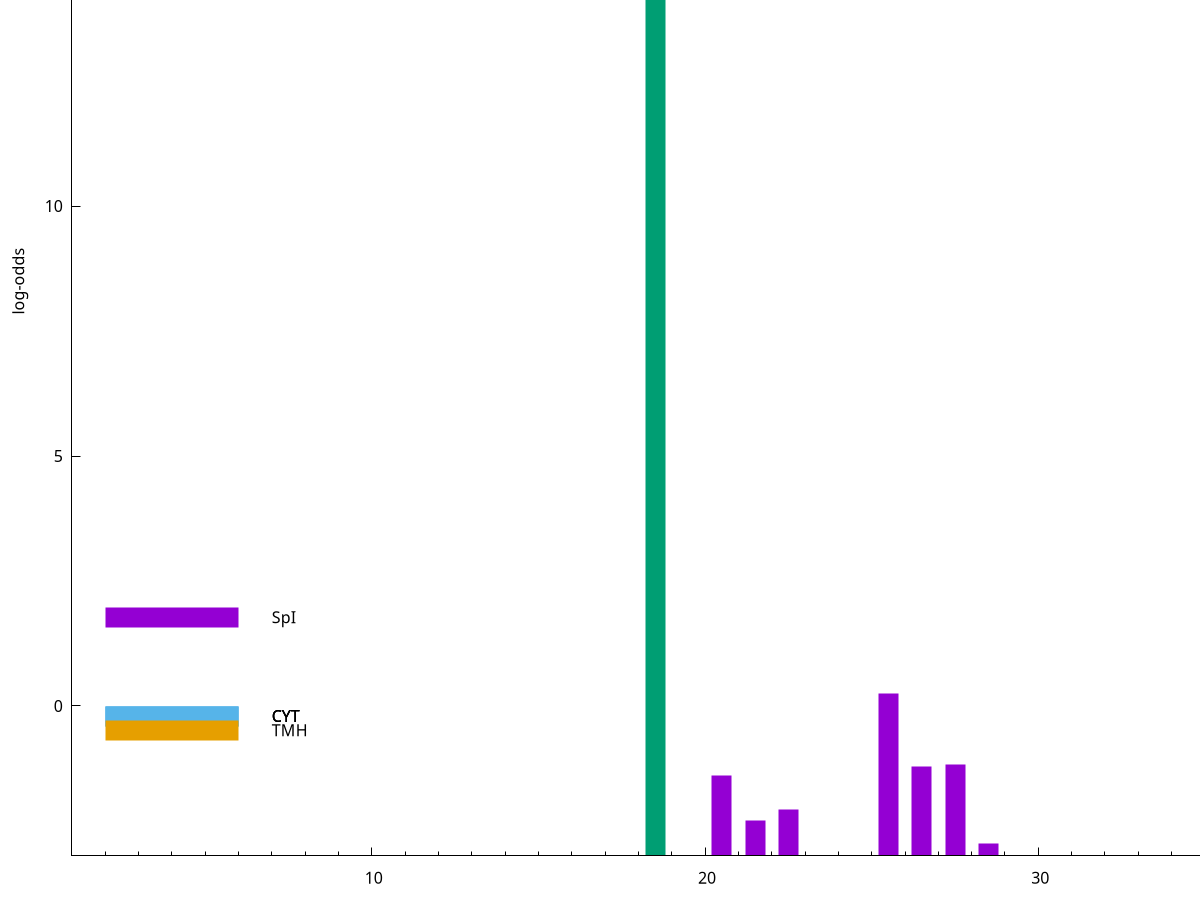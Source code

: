 set title "LipoP predictions for SRR5666568.gff"
set size 2., 1.4
set xrange [1:70] 
set mxtics 10
set yrange [-3:20]
set y2range [0:23]
set ylabel "log-odds"
set term postscript eps color solid "Helvetica" 30
set output "SRR5666568.gff533.eps"
set arrow from 2,19.0274 to 6,19.0274 nohead lt 2 lw 20
set label "SpII" at 7,19.0274
set arrow from 2,1.77271 to 6,1.77271 nohead lt 1 lw 20
set label "SpI" at 7,1.77271
set arrow from 2,-0.200913 to 6,-0.200913 nohead lt 3 lw 20
set label "CYT" at 7,-0.200913
set arrow from 2,-0.200913 to 6,-0.200913 nohead lt 3 lw 20
set label "CYT" at 7,-0.200913
set arrow from 2,-0.200913 to 6,-0.200913 nohead lt 3 lw 20
set label "CYT" at 7,-0.200913
set arrow from 2,-0.487081 to 6,-0.487081 nohead lt 4 lw 20
set label "TMH" at 7,-0.487081
set arrow from 2,19.0274 to 6,19.0274 nohead lt 2 lw 20
set label "SpII" at 7,19.0274
# NOTE: The scores below are the log-odds scores with the threshold
# NOTE: subtracted (a hack to make gnuplot make the histogram all
# NOTE: look nice).
plot "-" axes x1y2 title "" with impulses lt 2 lw 20, "-" axes x1y2 title "" with impulses lt 1 lw 20
18.500000 22.027400
e
25.500000 3.242495
27.500000 1.824190
26.500000 1.789690
20.500000 1.615460
22.500000 0.938440
21.500000 0.706130
28.500000 0.255670
e
exit
